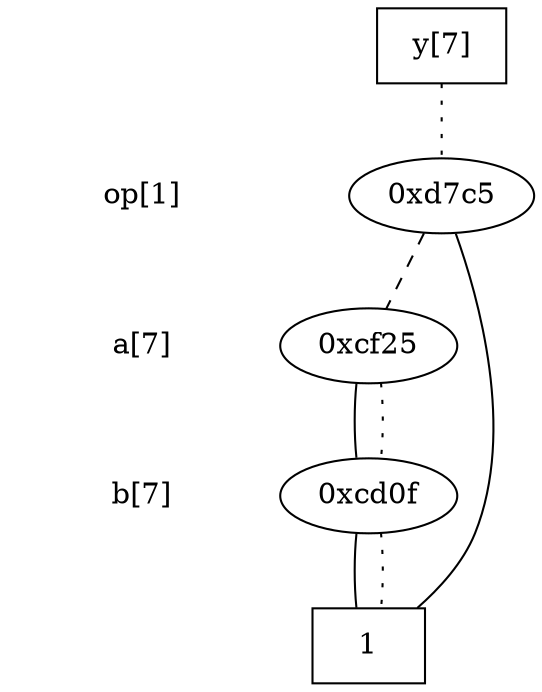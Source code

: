 digraph "DD" {
size = "7.5,10"
center = true;
edge [dir = none];
{ node [shape = plaintext];
  edge [style = invis];
  "CONST NODES" [style = invis];
" op[1] " -> " a[7] " -> " b[7] " -> "CONST NODES"; 
}
{ rank = same; node [shape = box]; edge [style = invis];
"  y[7]  "; }
{ rank = same; " op[1] ";
"0xd7c5";
}
{ rank = same; " a[7] ";
"0xcf25";
}
{ rank = same; " b[7] ";
"0xcd0f";
}
{ rank = same; "CONST NODES";
{ node [shape = box]; "0xccfc";
}
}
"  y[7]  " -> "0xd7c5" [style = dotted];
"0xd7c5" -> "0xccfc";
"0xd7c5" -> "0xcf25" [style = dashed];
"0xcf25" -> "0xcd0f";
"0xcf25" -> "0xcd0f" [style = dotted];
"0xcd0f" -> "0xccfc";
"0xcd0f" -> "0xccfc" [style = dotted];
"0xccfc" [label = "1"];
}
